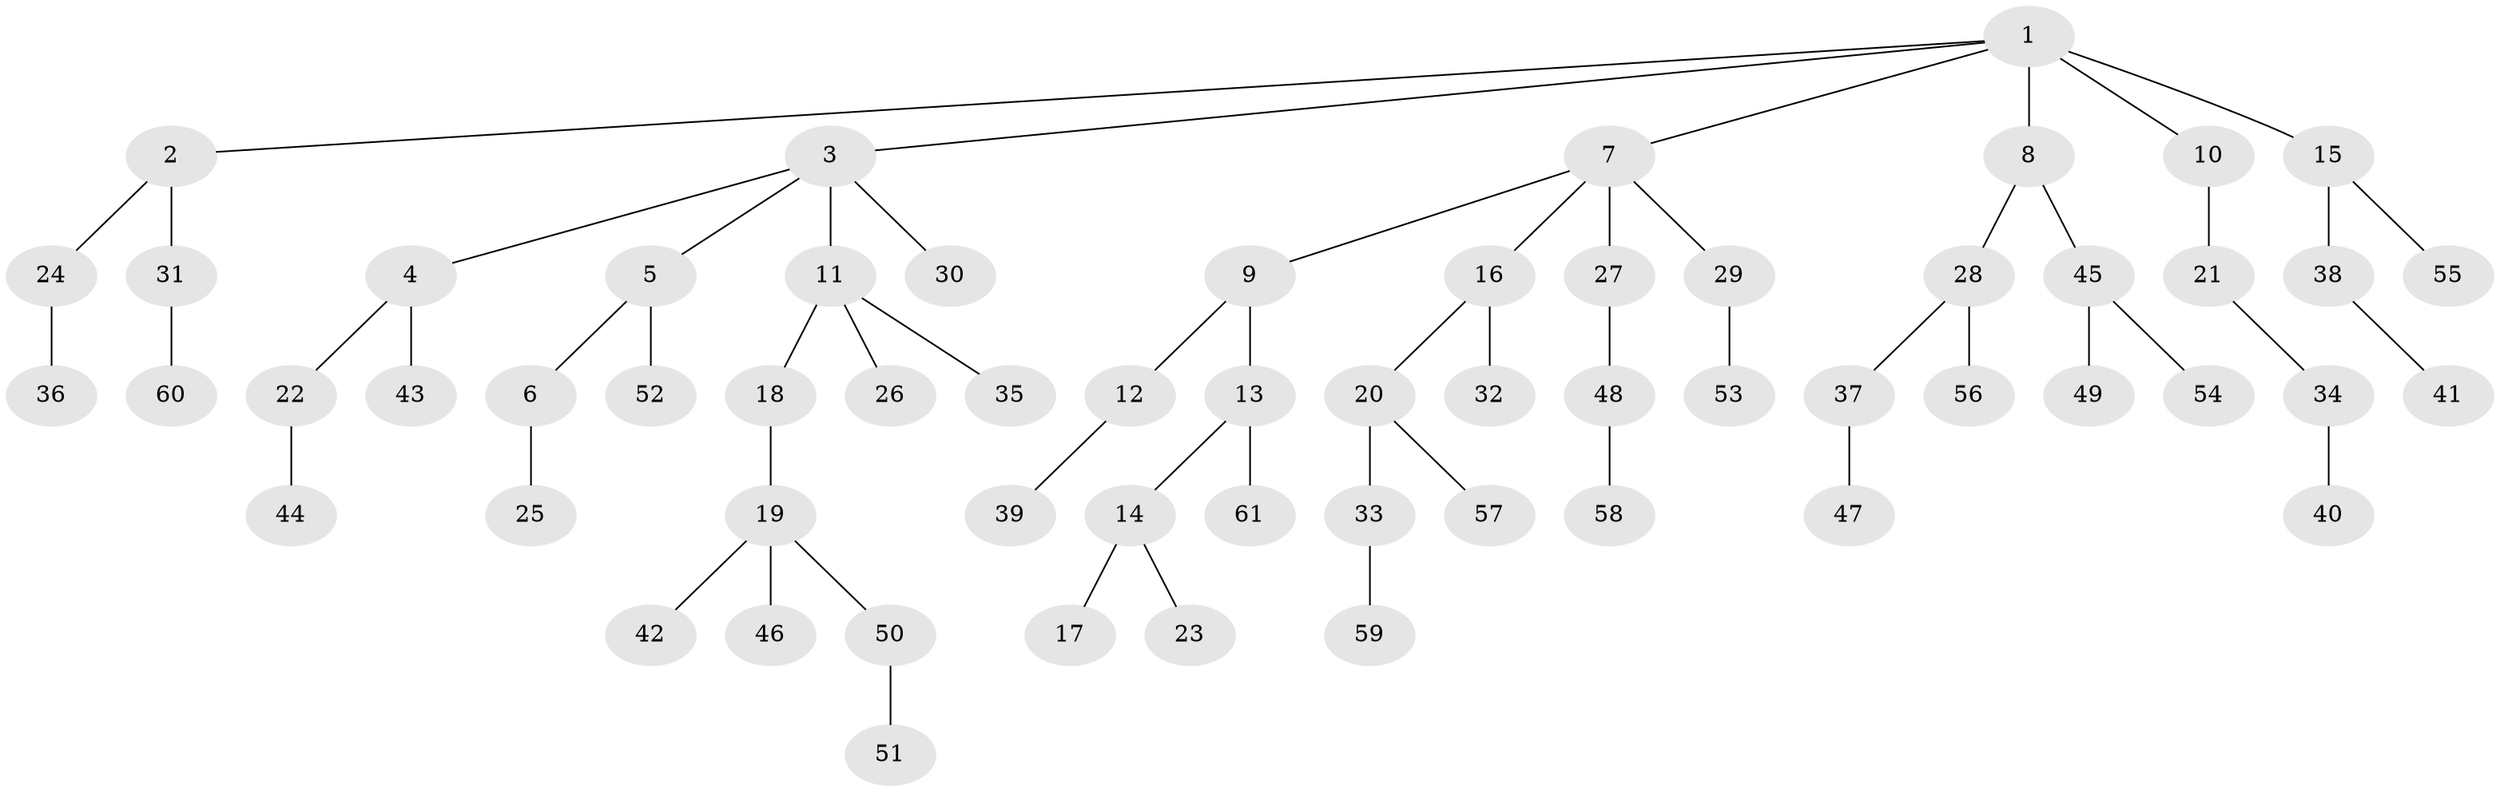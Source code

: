 // original degree distribution, {8: 0.008547008547008548, 4: 0.08547008547008547, 6: 0.017094017094017096, 2: 0.27350427350427353, 1: 0.48717948717948717, 5: 0.008547008547008548, 3: 0.1111111111111111, 7: 0.008547008547008548}
// Generated by graph-tools (version 1.1) at 2025/37/03/09/25 02:37:07]
// undirected, 61 vertices, 60 edges
graph export_dot {
graph [start="1"]
  node [color=gray90,style=filled];
  1;
  2;
  3;
  4;
  5;
  6;
  7;
  8;
  9;
  10;
  11;
  12;
  13;
  14;
  15;
  16;
  17;
  18;
  19;
  20;
  21;
  22;
  23;
  24;
  25;
  26;
  27;
  28;
  29;
  30;
  31;
  32;
  33;
  34;
  35;
  36;
  37;
  38;
  39;
  40;
  41;
  42;
  43;
  44;
  45;
  46;
  47;
  48;
  49;
  50;
  51;
  52;
  53;
  54;
  55;
  56;
  57;
  58;
  59;
  60;
  61;
  1 -- 2 [weight=1.0];
  1 -- 3 [weight=1.0];
  1 -- 7 [weight=1.0];
  1 -- 8 [weight=1.0];
  1 -- 10 [weight=1.0];
  1 -- 15 [weight=2.0];
  2 -- 24 [weight=1.0];
  2 -- 31 [weight=1.0];
  3 -- 4 [weight=1.0];
  3 -- 5 [weight=1.0];
  3 -- 11 [weight=1.0];
  3 -- 30 [weight=1.0];
  4 -- 22 [weight=1.0];
  4 -- 43 [weight=1.0];
  5 -- 6 [weight=1.0];
  5 -- 52 [weight=1.0];
  6 -- 25 [weight=1.0];
  7 -- 9 [weight=1.0];
  7 -- 16 [weight=1.0];
  7 -- 27 [weight=1.0];
  7 -- 29 [weight=1.0];
  8 -- 28 [weight=1.0];
  8 -- 45 [weight=1.0];
  9 -- 12 [weight=1.0];
  9 -- 13 [weight=1.0];
  10 -- 21 [weight=2.0];
  11 -- 18 [weight=1.0];
  11 -- 26 [weight=1.0];
  11 -- 35 [weight=1.0];
  12 -- 39 [weight=1.0];
  13 -- 14 [weight=1.0];
  13 -- 61 [weight=1.0];
  14 -- 17 [weight=1.0];
  14 -- 23 [weight=1.0];
  15 -- 38 [weight=1.0];
  15 -- 55 [weight=1.0];
  16 -- 20 [weight=1.0];
  16 -- 32 [weight=1.0];
  18 -- 19 [weight=1.0];
  19 -- 42 [weight=1.0];
  19 -- 46 [weight=1.0];
  19 -- 50 [weight=1.0];
  20 -- 33 [weight=4.0];
  20 -- 57 [weight=1.0];
  21 -- 34 [weight=1.0];
  22 -- 44 [weight=1.0];
  24 -- 36 [weight=1.0];
  27 -- 48 [weight=1.0];
  28 -- 37 [weight=1.0];
  28 -- 56 [weight=1.0];
  29 -- 53 [weight=2.0];
  31 -- 60 [weight=1.0];
  33 -- 59 [weight=1.0];
  34 -- 40 [weight=1.0];
  37 -- 47 [weight=2.0];
  38 -- 41 [weight=1.0];
  45 -- 49 [weight=2.0];
  45 -- 54 [weight=1.0];
  48 -- 58 [weight=1.0];
  50 -- 51 [weight=1.0];
}
